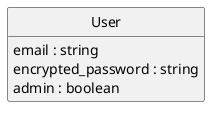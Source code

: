 @startuml Blog Model Class Diagram

'!theme materia
hide circles
hide methods
'show Xxxx methods
'skinparam groupInheritance 2

class User {
    email : string
    encrypted_password : string
    admin : boolean
}

@enduml
